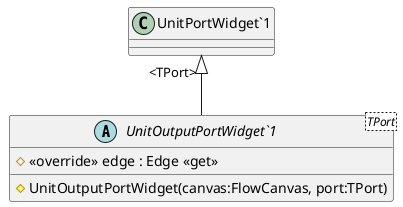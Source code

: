 @startuml
abstract class "UnitOutputPortWidget`1"<TPort> {
    # UnitOutputPortWidget(canvas:FlowCanvas, port:TPort)
    # <<override>> edge : Edge <<get>>
}
"UnitPortWidget`1" "<TPort>" <|-- "UnitOutputPortWidget`1"
@enduml
